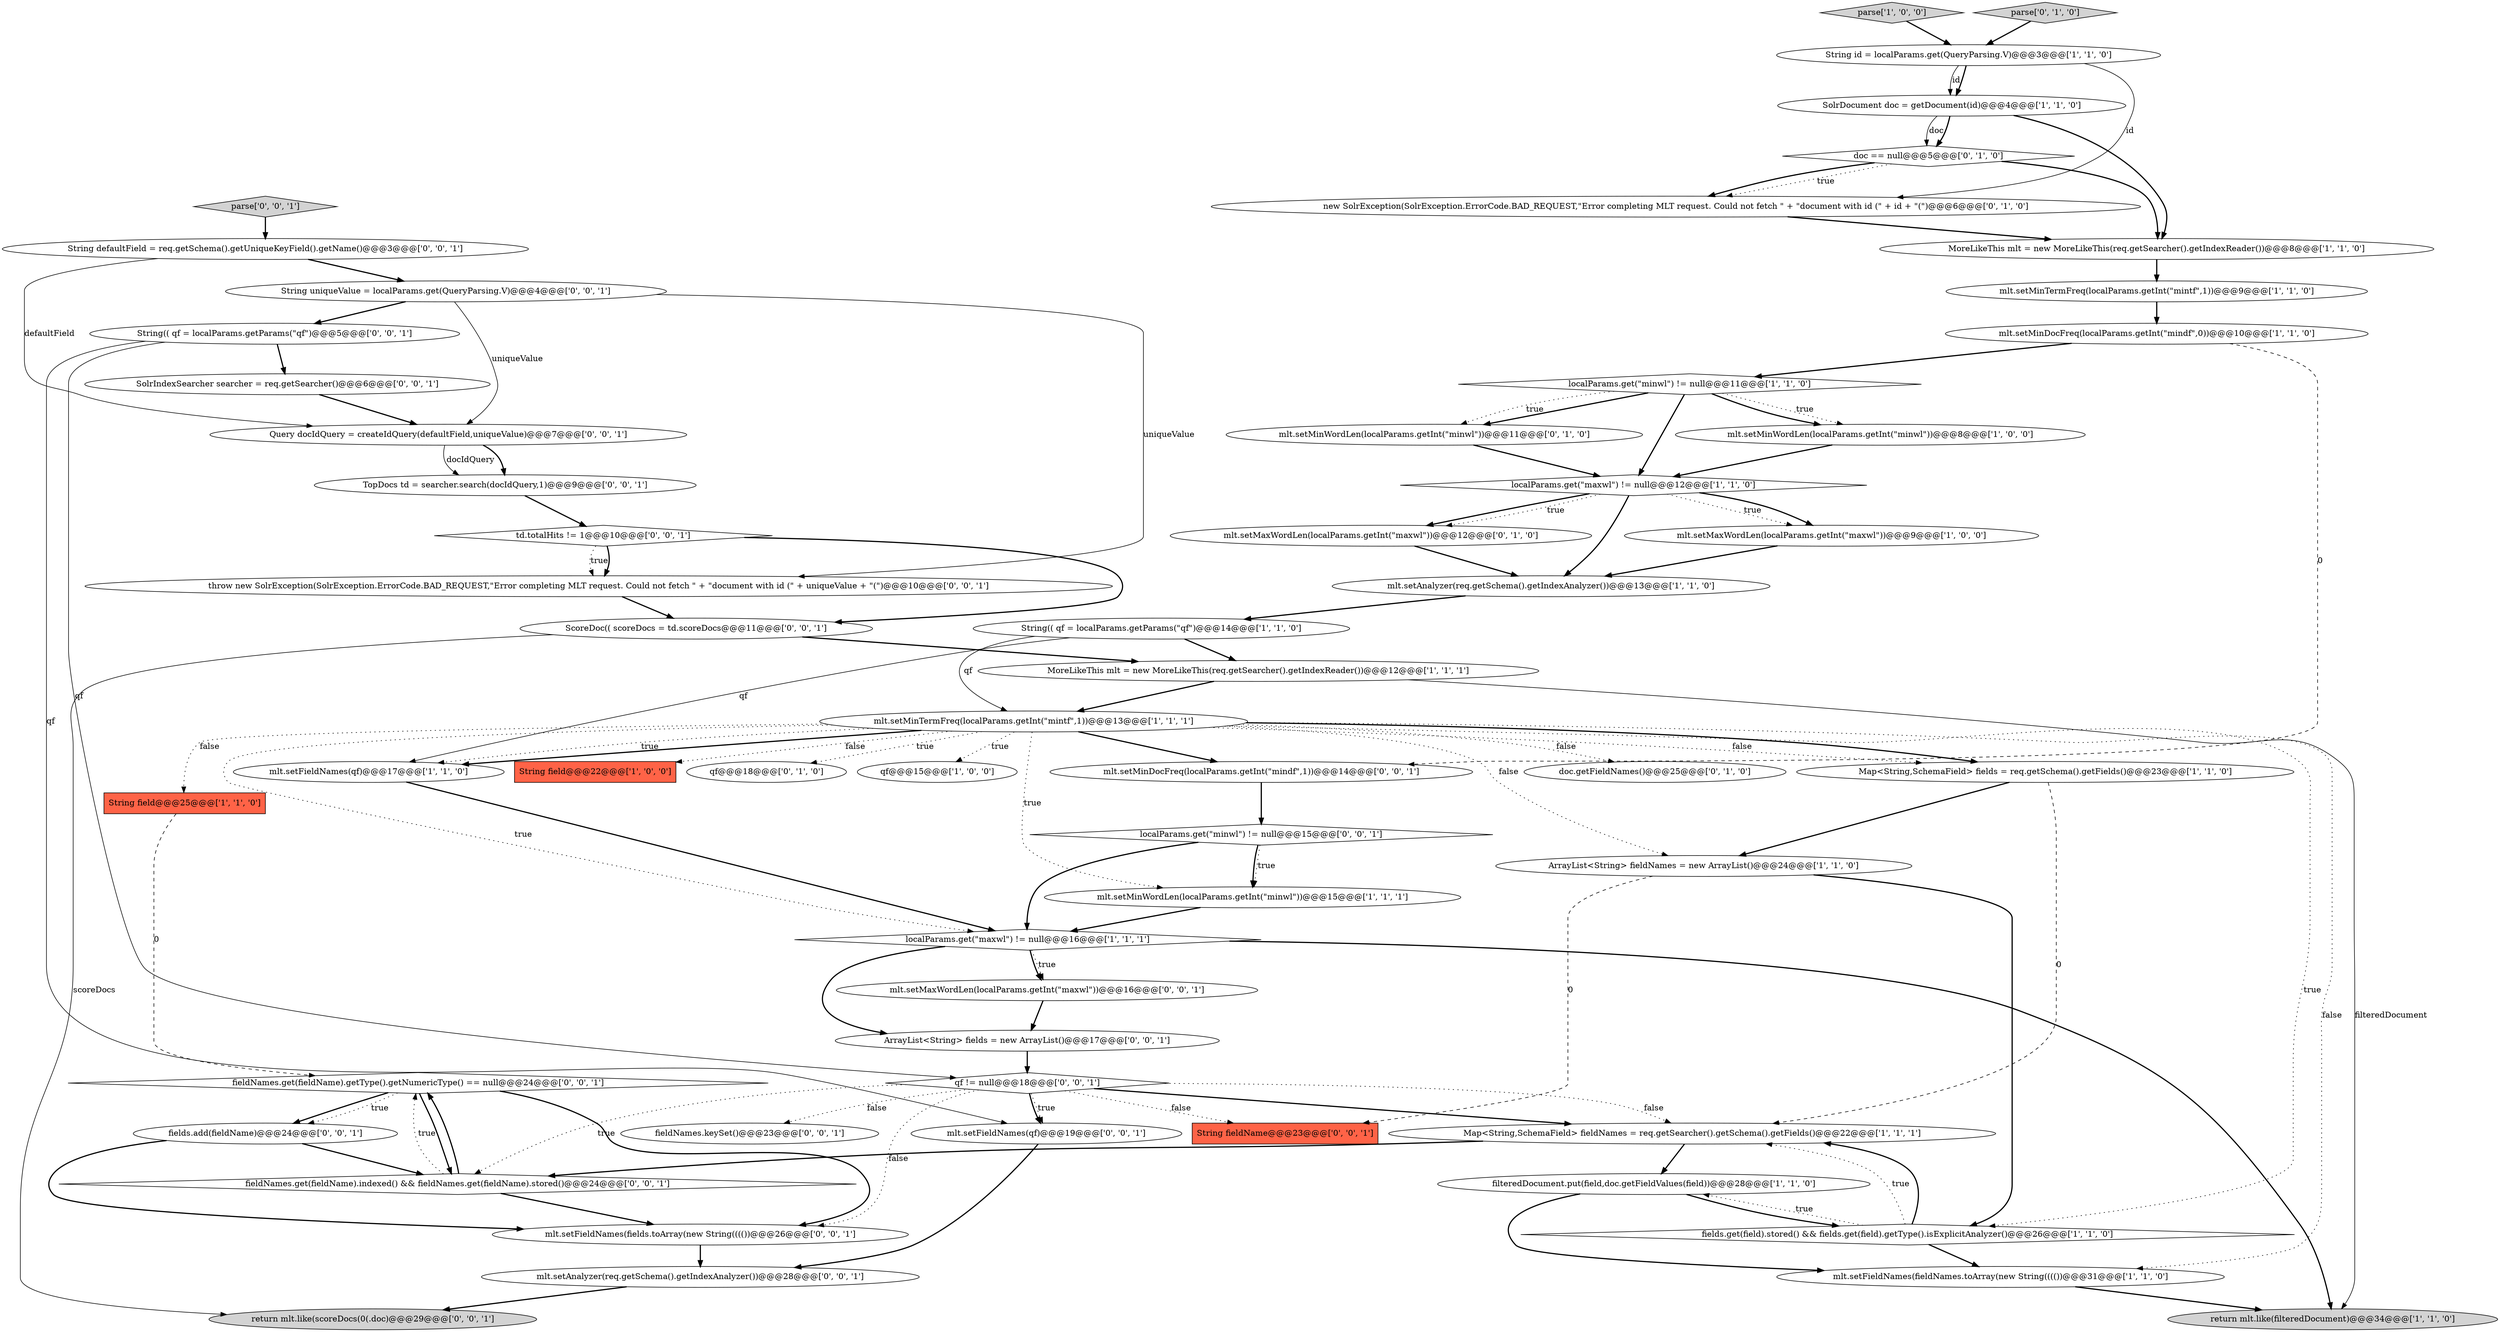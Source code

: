 digraph {
48 [style = filled, label = "fieldNames.get(fieldName).getType().getNumericType() == null@@@24@@@['0', '0', '1']", fillcolor = white, shape = diamond image = "AAA0AAABBB3BBB"];
46 [style = filled, label = "SolrIndexSearcher searcher = req.getSearcher()@@@6@@@['0', '0', '1']", fillcolor = white, shape = ellipse image = "AAA0AAABBB3BBB"];
10 [style = filled, label = "String field@@@22@@@['1', '0', '0']", fillcolor = tomato, shape = box image = "AAA0AAABBB1BBB"];
23 [style = filled, label = "String field@@@25@@@['1', '1', '0']", fillcolor = tomato, shape = box image = "AAA0AAABBB1BBB"];
37 [style = filled, label = "mlt.setFieldNames(fields.toArray(new String(((())@@@26@@@['0', '0', '1']", fillcolor = white, shape = ellipse image = "AAA0AAABBB3BBB"];
7 [style = filled, label = "return mlt.like(filteredDocument)@@@34@@@['1', '1', '0']", fillcolor = lightgray, shape = ellipse image = "AAA0AAABBB1BBB"];
0 [style = filled, label = "mlt.setAnalyzer(req.getSchema().getIndexAnalyzer())@@@13@@@['1', '1', '0']", fillcolor = white, shape = ellipse image = "AAA0AAABBB1BBB"];
27 [style = filled, label = "qf@@@18@@@['0', '1', '0']", fillcolor = white, shape = ellipse image = "AAA0AAABBB2BBB"];
21 [style = filled, label = "filteredDocument.put(field,doc.getFieldValues(field))@@@28@@@['1', '1', '0']", fillcolor = white, shape = ellipse image = "AAA0AAABBB1BBB"];
1 [style = filled, label = "mlt.setMinWordLen(localParams.getInt(\"minwl\"))@@@8@@@['1', '0', '0']", fillcolor = white, shape = ellipse image = "AAA0AAABBB1BBB"];
13 [style = filled, label = "mlt.setMinTermFreq(localParams.getInt(\"mintf\",1))@@@9@@@['1', '1', '0']", fillcolor = white, shape = ellipse image = "AAA0AAABBB1BBB"];
26 [style = filled, label = "mlt.setFieldNames(qf)@@@17@@@['1', '1', '0']", fillcolor = white, shape = ellipse image = "AAA0AAABBB1BBB"];
38 [style = filled, label = "td.totalHits != 1@@@10@@@['0', '0', '1']", fillcolor = white, shape = diamond image = "AAA0AAABBB3BBB"];
47 [style = filled, label = "ScoreDoc(( scoreDocs = td.scoreDocs@@@11@@@['0', '0', '1']", fillcolor = white, shape = ellipse image = "AAA0AAABBB3BBB"];
54 [style = filled, label = "TopDocs td = searcher.search(docIdQuery,1)@@@9@@@['0', '0', '1']", fillcolor = white, shape = ellipse image = "AAA0AAABBB3BBB"];
44 [style = filled, label = "mlt.setMaxWordLen(localParams.getInt(\"maxwl\"))@@@16@@@['0', '0', '1']", fillcolor = white, shape = ellipse image = "AAA0AAABBB3BBB"];
50 [style = filled, label = "qf != null@@@18@@@['0', '0', '1']", fillcolor = white, shape = diamond image = "AAA0AAABBB3BBB"];
35 [style = filled, label = "localParams.get(\"minwl\") != null@@@15@@@['0', '0', '1']", fillcolor = white, shape = diamond image = "AAA0AAABBB3BBB"];
41 [style = filled, label = "String fieldName@@@23@@@['0', '0', '1']", fillcolor = tomato, shape = box image = "AAA0AAABBB3BBB"];
40 [style = filled, label = "return mlt.like(scoreDocs(0(.doc)@@@29@@@['0', '0', '1']", fillcolor = lightgray, shape = ellipse image = "AAA0AAABBB3BBB"];
29 [style = filled, label = "doc == null@@@5@@@['0', '1', '0']", fillcolor = white, shape = diamond image = "AAA1AAABBB2BBB"];
16 [style = filled, label = "qf@@@15@@@['1', '0', '0']", fillcolor = white, shape = ellipse image = "AAA0AAABBB1BBB"];
17 [style = filled, label = "MoreLikeThis mlt = new MoreLikeThis(req.getSearcher().getIndexReader())@@@8@@@['1', '1', '0']", fillcolor = white, shape = ellipse image = "AAA0AAABBB1BBB"];
2 [style = filled, label = "parse['1', '0', '0']", fillcolor = lightgray, shape = diamond image = "AAA0AAABBB1BBB"];
24 [style = filled, label = "Map<String,SchemaField> fieldNames = req.getSearcher().getSchema().getFields()@@@22@@@['1', '1', '1']", fillcolor = white, shape = ellipse image = "AAA0AAABBB1BBB"];
34 [style = filled, label = "fieldNames.keySet()@@@23@@@['0', '0', '1']", fillcolor = white, shape = ellipse image = "AAA0AAABBB3BBB"];
30 [style = filled, label = "new SolrException(SolrException.ErrorCode.BAD_REQUEST,\"Error completing MLT request. Could not fetch \" + \"document with id (\" + id + \"(\")@@@6@@@['0', '1', '0']", fillcolor = white, shape = ellipse image = "AAA1AAABBB2BBB"];
39 [style = filled, label = "String uniqueValue = localParams.get(QueryParsing.V)@@@4@@@['0', '0', '1']", fillcolor = white, shape = ellipse image = "AAA0AAABBB3BBB"];
43 [style = filled, label = "Query docIdQuery = createIdQuery(defaultField,uniqueValue)@@@7@@@['0', '0', '1']", fillcolor = white, shape = ellipse image = "AAA0AAABBB3BBB"];
31 [style = filled, label = "mlt.setMinWordLen(localParams.getInt(\"minwl\"))@@@11@@@['0', '1', '0']", fillcolor = white, shape = ellipse image = "AAA0AAABBB2BBB"];
3 [style = filled, label = "Map<String,SchemaField> fields = req.getSchema().getFields()@@@23@@@['1', '1', '0']", fillcolor = white, shape = ellipse image = "AAA0AAABBB1BBB"];
55 [style = filled, label = "throw new SolrException(SolrException.ErrorCode.BAD_REQUEST,\"Error completing MLT request. Could not fetch \" + \"document with id (\" + uniqueValue + \"(\")@@@10@@@['0', '0', '1']", fillcolor = white, shape = ellipse image = "AAA0AAABBB3BBB"];
25 [style = filled, label = "MoreLikeThis mlt = new MoreLikeThis(req.getSearcher().getIndexReader())@@@12@@@['1', '1', '1']", fillcolor = white, shape = ellipse image = "AAA0AAABBB1BBB"];
20 [style = filled, label = "fields.get(field).stored() && fields.get(field).getType().isExplicitAnalyzer()@@@26@@@['1', '1', '0']", fillcolor = white, shape = diamond image = "AAA0AAABBB1BBB"];
49 [style = filled, label = "mlt.setMinDocFreq(localParams.getInt(\"mindf\",1))@@@14@@@['0', '0', '1']", fillcolor = white, shape = ellipse image = "AAA0AAABBB3BBB"];
28 [style = filled, label = "doc.getFieldNames()@@@25@@@['0', '1', '0']", fillcolor = white, shape = ellipse image = "AAA0AAABBB2BBB"];
33 [style = filled, label = "parse['0', '1', '0']", fillcolor = lightgray, shape = diamond image = "AAA0AAABBB2BBB"];
32 [style = filled, label = "mlt.setMaxWordLen(localParams.getInt(\"maxwl\"))@@@12@@@['0', '1', '0']", fillcolor = white, shape = ellipse image = "AAA0AAABBB2BBB"];
51 [style = filled, label = "String(( qf = localParams.getParams(\"qf\")@@@5@@@['0', '0', '1']", fillcolor = white, shape = ellipse image = "AAA0AAABBB3BBB"];
15 [style = filled, label = "mlt.setMinDocFreq(localParams.getInt(\"mindf\",0))@@@10@@@['1', '1', '0']", fillcolor = white, shape = ellipse image = "AAA0AAABBB1BBB"];
8 [style = filled, label = "localParams.get(\"maxwl\") != null@@@16@@@['1', '1', '1']", fillcolor = white, shape = diamond image = "AAA0AAABBB1BBB"];
14 [style = filled, label = "String id = localParams.get(QueryParsing.V)@@@3@@@['1', '1', '0']", fillcolor = white, shape = ellipse image = "AAA0AAABBB1BBB"];
6 [style = filled, label = "SolrDocument doc = getDocument(id)@@@4@@@['1', '1', '0']", fillcolor = white, shape = ellipse image = "AAA0AAABBB1BBB"];
42 [style = filled, label = "String defaultField = req.getSchema().getUniqueKeyField().getName()@@@3@@@['0', '0', '1']", fillcolor = white, shape = ellipse image = "AAA0AAABBB3BBB"];
45 [style = filled, label = "fieldNames.get(fieldName).indexed() && fieldNames.get(fieldName).stored()@@@24@@@['0', '0', '1']", fillcolor = white, shape = diamond image = "AAA0AAABBB3BBB"];
36 [style = filled, label = "fields.add(fieldName)@@@24@@@['0', '0', '1']", fillcolor = white, shape = ellipse image = "AAA0AAABBB3BBB"];
57 [style = filled, label = "parse['0', '0', '1']", fillcolor = lightgray, shape = diamond image = "AAA0AAABBB3BBB"];
12 [style = filled, label = "localParams.get(\"maxwl\") != null@@@12@@@['1', '1', '0']", fillcolor = white, shape = diamond image = "AAA0AAABBB1BBB"];
18 [style = filled, label = "mlt.setMinWordLen(localParams.getInt(\"minwl\"))@@@15@@@['1', '1', '1']", fillcolor = white, shape = ellipse image = "AAA0AAABBB1BBB"];
9 [style = filled, label = "localParams.get(\"minwl\") != null@@@11@@@['1', '1', '0']", fillcolor = white, shape = diamond image = "AAA0AAABBB1BBB"];
19 [style = filled, label = "String(( qf = localParams.getParams(\"qf\")@@@14@@@['1', '1', '0']", fillcolor = white, shape = ellipse image = "AAA0AAABBB1BBB"];
52 [style = filled, label = "ArrayList<String> fields = new ArrayList()@@@17@@@['0', '0', '1']", fillcolor = white, shape = ellipse image = "AAA0AAABBB3BBB"];
56 [style = filled, label = "mlt.setAnalyzer(req.getSchema().getIndexAnalyzer())@@@28@@@['0', '0', '1']", fillcolor = white, shape = ellipse image = "AAA0AAABBB3BBB"];
11 [style = filled, label = "mlt.setMinTermFreq(localParams.getInt(\"mintf\",1))@@@13@@@['1', '1', '1']", fillcolor = white, shape = ellipse image = "AAA0AAABBB1BBB"];
4 [style = filled, label = "mlt.setMaxWordLen(localParams.getInt(\"maxwl\"))@@@9@@@['1', '0', '0']", fillcolor = white, shape = ellipse image = "AAA0AAABBB1BBB"];
22 [style = filled, label = "ArrayList<String> fieldNames = new ArrayList()@@@24@@@['1', '1', '0']", fillcolor = white, shape = ellipse image = "AAA0AAABBB1BBB"];
53 [style = filled, label = "mlt.setFieldNames(qf)@@@19@@@['0', '0', '1']", fillcolor = white, shape = ellipse image = "AAA0AAABBB3BBB"];
5 [style = filled, label = "mlt.setFieldNames(fieldNames.toArray(new String(((())@@@31@@@['1', '1', '0']", fillcolor = white, shape = ellipse image = "AAA0AAABBB1BBB"];
24->21 [style = bold, label=""];
48->36 [style = bold, label=""];
43->54 [style = bold, label=""];
38->47 [style = bold, label=""];
20->21 [style = dotted, label="true"];
19->26 [style = solid, label="qf"];
50->37 [style = dotted, label="false"];
45->48 [style = bold, label=""];
50->41 [style = dotted, label="false"];
9->31 [style = bold, label=""];
50->53 [style = dotted, label="true"];
8->52 [style = bold, label=""];
22->20 [style = bold, label=""];
14->30 [style = solid, label="id"];
50->45 [style = dotted, label="true"];
11->49 [style = bold, label=""];
12->32 [style = bold, label=""];
47->40 [style = solid, label="scoreDocs"];
50->53 [style = bold, label=""];
48->45 [style = bold, label=""];
17->13 [style = bold, label=""];
57->42 [style = bold, label=""];
29->17 [style = bold, label=""];
39->51 [style = bold, label=""];
35->18 [style = bold, label=""];
35->18 [style = dotted, label="true"];
32->0 [style = bold, label=""];
51->46 [style = bold, label=""];
9->12 [style = bold, label=""];
36->45 [style = bold, label=""];
6->29 [style = solid, label="doc"];
11->28 [style = dotted, label="false"];
12->0 [style = bold, label=""];
50->24 [style = dotted, label="false"];
15->9 [style = bold, label=""];
50->24 [style = bold, label=""];
1->12 [style = bold, label=""];
11->26 [style = bold, label=""];
37->56 [style = bold, label=""];
9->1 [style = dotted, label="true"];
0->19 [style = bold, label=""];
20->24 [style = dotted, label="true"];
49->35 [style = bold, label=""];
24->45 [style = bold, label=""];
56->40 [style = bold, label=""];
11->16 [style = dotted, label="true"];
43->54 [style = solid, label="docIdQuery"];
6->29 [style = bold, label=""];
12->4 [style = dotted, label="true"];
21->20 [style = bold, label=""];
54->38 [style = bold, label=""];
11->27 [style = dotted, label="true"];
39->43 [style = solid, label="uniqueValue"];
11->5 [style = dotted, label="false"];
11->22 [style = dotted, label="false"];
35->8 [style = bold, label=""];
3->22 [style = bold, label=""];
18->8 [style = bold, label=""];
30->17 [style = bold, label=""];
51->53 [style = solid, label="qf"];
42->43 [style = solid, label="defaultField"];
5->7 [style = bold, label=""];
44->52 [style = bold, label=""];
46->43 [style = bold, label=""];
11->23 [style = dotted, label="false"];
11->3 [style = bold, label=""];
11->10 [style = dotted, label="false"];
12->32 [style = dotted, label="true"];
13->15 [style = bold, label=""];
26->8 [style = bold, label=""];
9->31 [style = dotted, label="true"];
20->5 [style = bold, label=""];
12->4 [style = bold, label=""];
48->36 [style = dotted, label="true"];
31->12 [style = bold, label=""];
14->6 [style = solid, label="id"];
15->49 [style = dashed, label="0"];
19->25 [style = bold, label=""];
48->37 [style = bold, label=""];
11->3 [style = dotted, label="false"];
29->30 [style = dotted, label="true"];
8->44 [style = bold, label=""];
11->20 [style = dotted, label="true"];
20->24 [style = bold, label=""];
33->14 [style = bold, label=""];
8->7 [style = bold, label=""];
25->7 [style = solid, label="filteredDocument"];
55->47 [style = bold, label=""];
23->48 [style = dashed, label="0"];
19->11 [style = solid, label="qf"];
29->30 [style = bold, label=""];
22->41 [style = dashed, label="0"];
42->39 [style = bold, label=""];
36->37 [style = bold, label=""];
38->55 [style = dotted, label="true"];
53->56 [style = bold, label=""];
50->34 [style = dotted, label="false"];
3->24 [style = dashed, label="0"];
6->17 [style = bold, label=""];
45->48 [style = dotted, label="true"];
51->50 [style = solid, label="qf"];
52->50 [style = bold, label=""];
38->55 [style = bold, label=""];
25->11 [style = bold, label=""];
11->8 [style = dotted, label="true"];
21->5 [style = bold, label=""];
11->18 [style = dotted, label="true"];
8->44 [style = dotted, label="true"];
14->6 [style = bold, label=""];
39->55 [style = solid, label="uniqueValue"];
11->26 [style = dotted, label="true"];
2->14 [style = bold, label=""];
45->37 [style = bold, label=""];
9->1 [style = bold, label=""];
47->25 [style = bold, label=""];
4->0 [style = bold, label=""];
}
